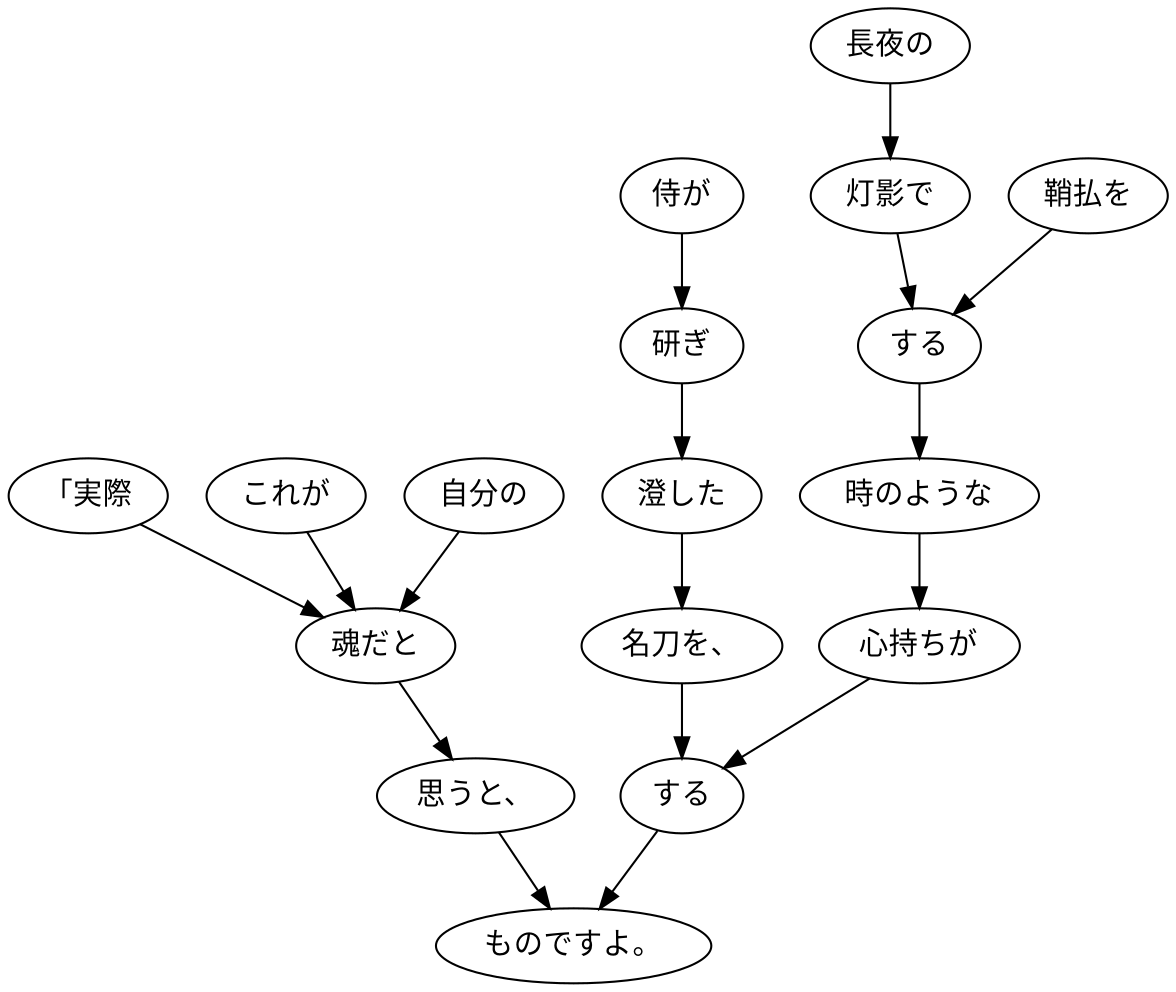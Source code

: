 digraph graph8304 {
	node0 [label="「実際"];
	node1 [label="これが"];
	node2 [label="自分の"];
	node3 [label="魂だと"];
	node4 [label="思うと、"];
	node5 [label="侍が"];
	node6 [label="研ぎ"];
	node7 [label="澄した"];
	node8 [label="名刀を、"];
	node9 [label="長夜の"];
	node10 [label="灯影で"];
	node11 [label="鞘払を"];
	node12 [label="する"];
	node13 [label="時のような"];
	node14 [label="心持ちが"];
	node15 [label="する"];
	node16 [label="ものですよ。"];
	node0 -> node3;
	node1 -> node3;
	node2 -> node3;
	node3 -> node4;
	node4 -> node16;
	node5 -> node6;
	node6 -> node7;
	node7 -> node8;
	node8 -> node15;
	node9 -> node10;
	node10 -> node12;
	node11 -> node12;
	node12 -> node13;
	node13 -> node14;
	node14 -> node15;
	node15 -> node16;
}
